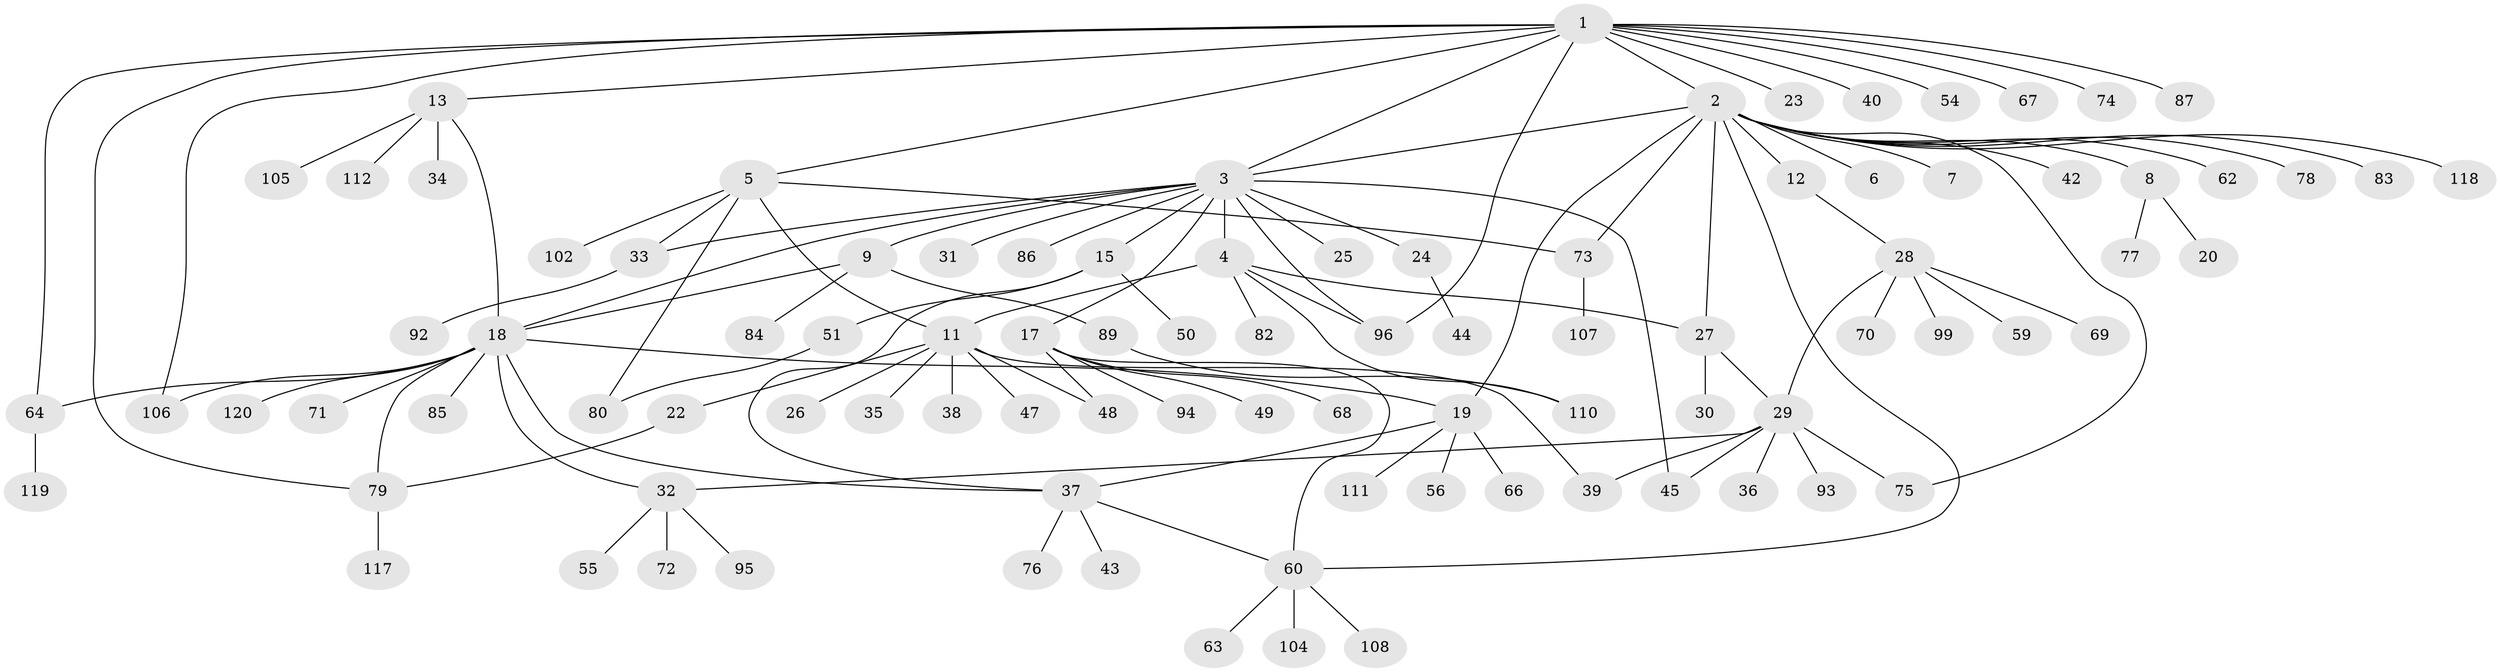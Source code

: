 // original degree distribution, {14: 0.016666666666666666, 13: 0.008333333333333333, 16: 0.008333333333333333, 5: 0.058333333333333334, 7: 0.05, 1: 0.5916666666666667, 4: 0.03333333333333333, 2: 0.14166666666666666, 9: 0.008333333333333333, 3: 0.08333333333333333}
// Generated by graph-tools (version 1.1) at 2025/41/03/06/25 10:41:50]
// undirected, 94 vertices, 119 edges
graph export_dot {
graph [start="1"]
  node [color=gray90,style=filled];
  1 [super="+10"];
  2 [super="+41"];
  3 [super="+14"];
  4 [super="+58"];
  5 [super="+46"];
  6;
  7;
  8 [super="+81"];
  9 [super="+65"];
  11 [super="+16"];
  12 [super="+21"];
  13 [super="+53"];
  15 [super="+103"];
  17 [super="+113"];
  18 [super="+98"];
  19 [super="+109"];
  20;
  22 [super="+100"];
  23 [super="+97"];
  24 [super="+88"];
  25;
  26;
  27;
  28 [super="+52"];
  29 [super="+116"];
  30;
  31;
  32 [super="+90"];
  33;
  34;
  35;
  36;
  37 [super="+61"];
  38;
  39 [super="+115"];
  40;
  42;
  43;
  44;
  45;
  47;
  48 [super="+57"];
  49;
  50;
  51;
  54;
  55;
  56;
  59;
  60 [super="+114"];
  62;
  63;
  64;
  66;
  67;
  68;
  69;
  70;
  71;
  72;
  73;
  74;
  75;
  76;
  77;
  78;
  79;
  80 [super="+91"];
  82;
  83;
  84;
  85;
  86;
  87;
  89;
  92;
  93;
  94;
  95;
  96;
  99 [super="+101"];
  102;
  104;
  105;
  106;
  107;
  108;
  110;
  111;
  112;
  117;
  118;
  119;
  120;
  1 -- 2;
  1 -- 3;
  1 -- 5;
  1 -- 13;
  1 -- 23;
  1 -- 40;
  1 -- 54;
  1 -- 64;
  1 -- 74;
  1 -- 79;
  1 -- 87;
  1 -- 96;
  1 -- 106;
  1 -- 67;
  2 -- 3;
  2 -- 6;
  2 -- 7;
  2 -- 8;
  2 -- 12;
  2 -- 27;
  2 -- 60;
  2 -- 62;
  2 -- 73;
  2 -- 83;
  2 -- 118;
  2 -- 19;
  2 -- 42;
  2 -- 75;
  2 -- 78;
  3 -- 4 [weight=2];
  3 -- 9;
  3 -- 15;
  3 -- 17;
  3 -- 18;
  3 -- 24;
  3 -- 25;
  3 -- 31;
  3 -- 33;
  3 -- 45;
  3 -- 86;
  3 -- 96;
  4 -- 11;
  4 -- 27;
  4 -- 96;
  4 -- 82;
  4 -- 110;
  5 -- 11;
  5 -- 33;
  5 -- 73;
  5 -- 80;
  5 -- 102;
  8 -- 20;
  8 -- 77;
  9 -- 18;
  9 -- 84;
  9 -- 89;
  11 -- 22;
  11 -- 26;
  11 -- 35;
  11 -- 38;
  11 -- 47;
  11 -- 48;
  11 -- 39;
  12 -- 28;
  13 -- 34;
  13 -- 105;
  13 -- 112;
  13 -- 18;
  15 -- 50;
  15 -- 51;
  15 -- 37;
  17 -- 48;
  17 -- 49;
  17 -- 60;
  17 -- 68;
  17 -- 94;
  18 -- 19 [weight=2];
  18 -- 64;
  18 -- 71;
  18 -- 79;
  18 -- 85;
  18 -- 106;
  18 -- 120;
  18 -- 37;
  18 -- 32;
  19 -- 37;
  19 -- 56;
  19 -- 66;
  19 -- 111;
  22 -- 79;
  24 -- 44;
  27 -- 29;
  27 -- 30;
  28 -- 29;
  28 -- 59;
  28 -- 69;
  28 -- 70;
  28 -- 99;
  29 -- 32;
  29 -- 36;
  29 -- 93;
  29 -- 75;
  29 -- 45;
  29 -- 39;
  32 -- 55;
  32 -- 72;
  32 -- 95;
  33 -- 92;
  37 -- 43;
  37 -- 60;
  37 -- 76;
  51 -- 80;
  60 -- 63;
  60 -- 104;
  60 -- 108;
  64 -- 119;
  73 -- 107;
  79 -- 117;
  89 -- 110;
}
